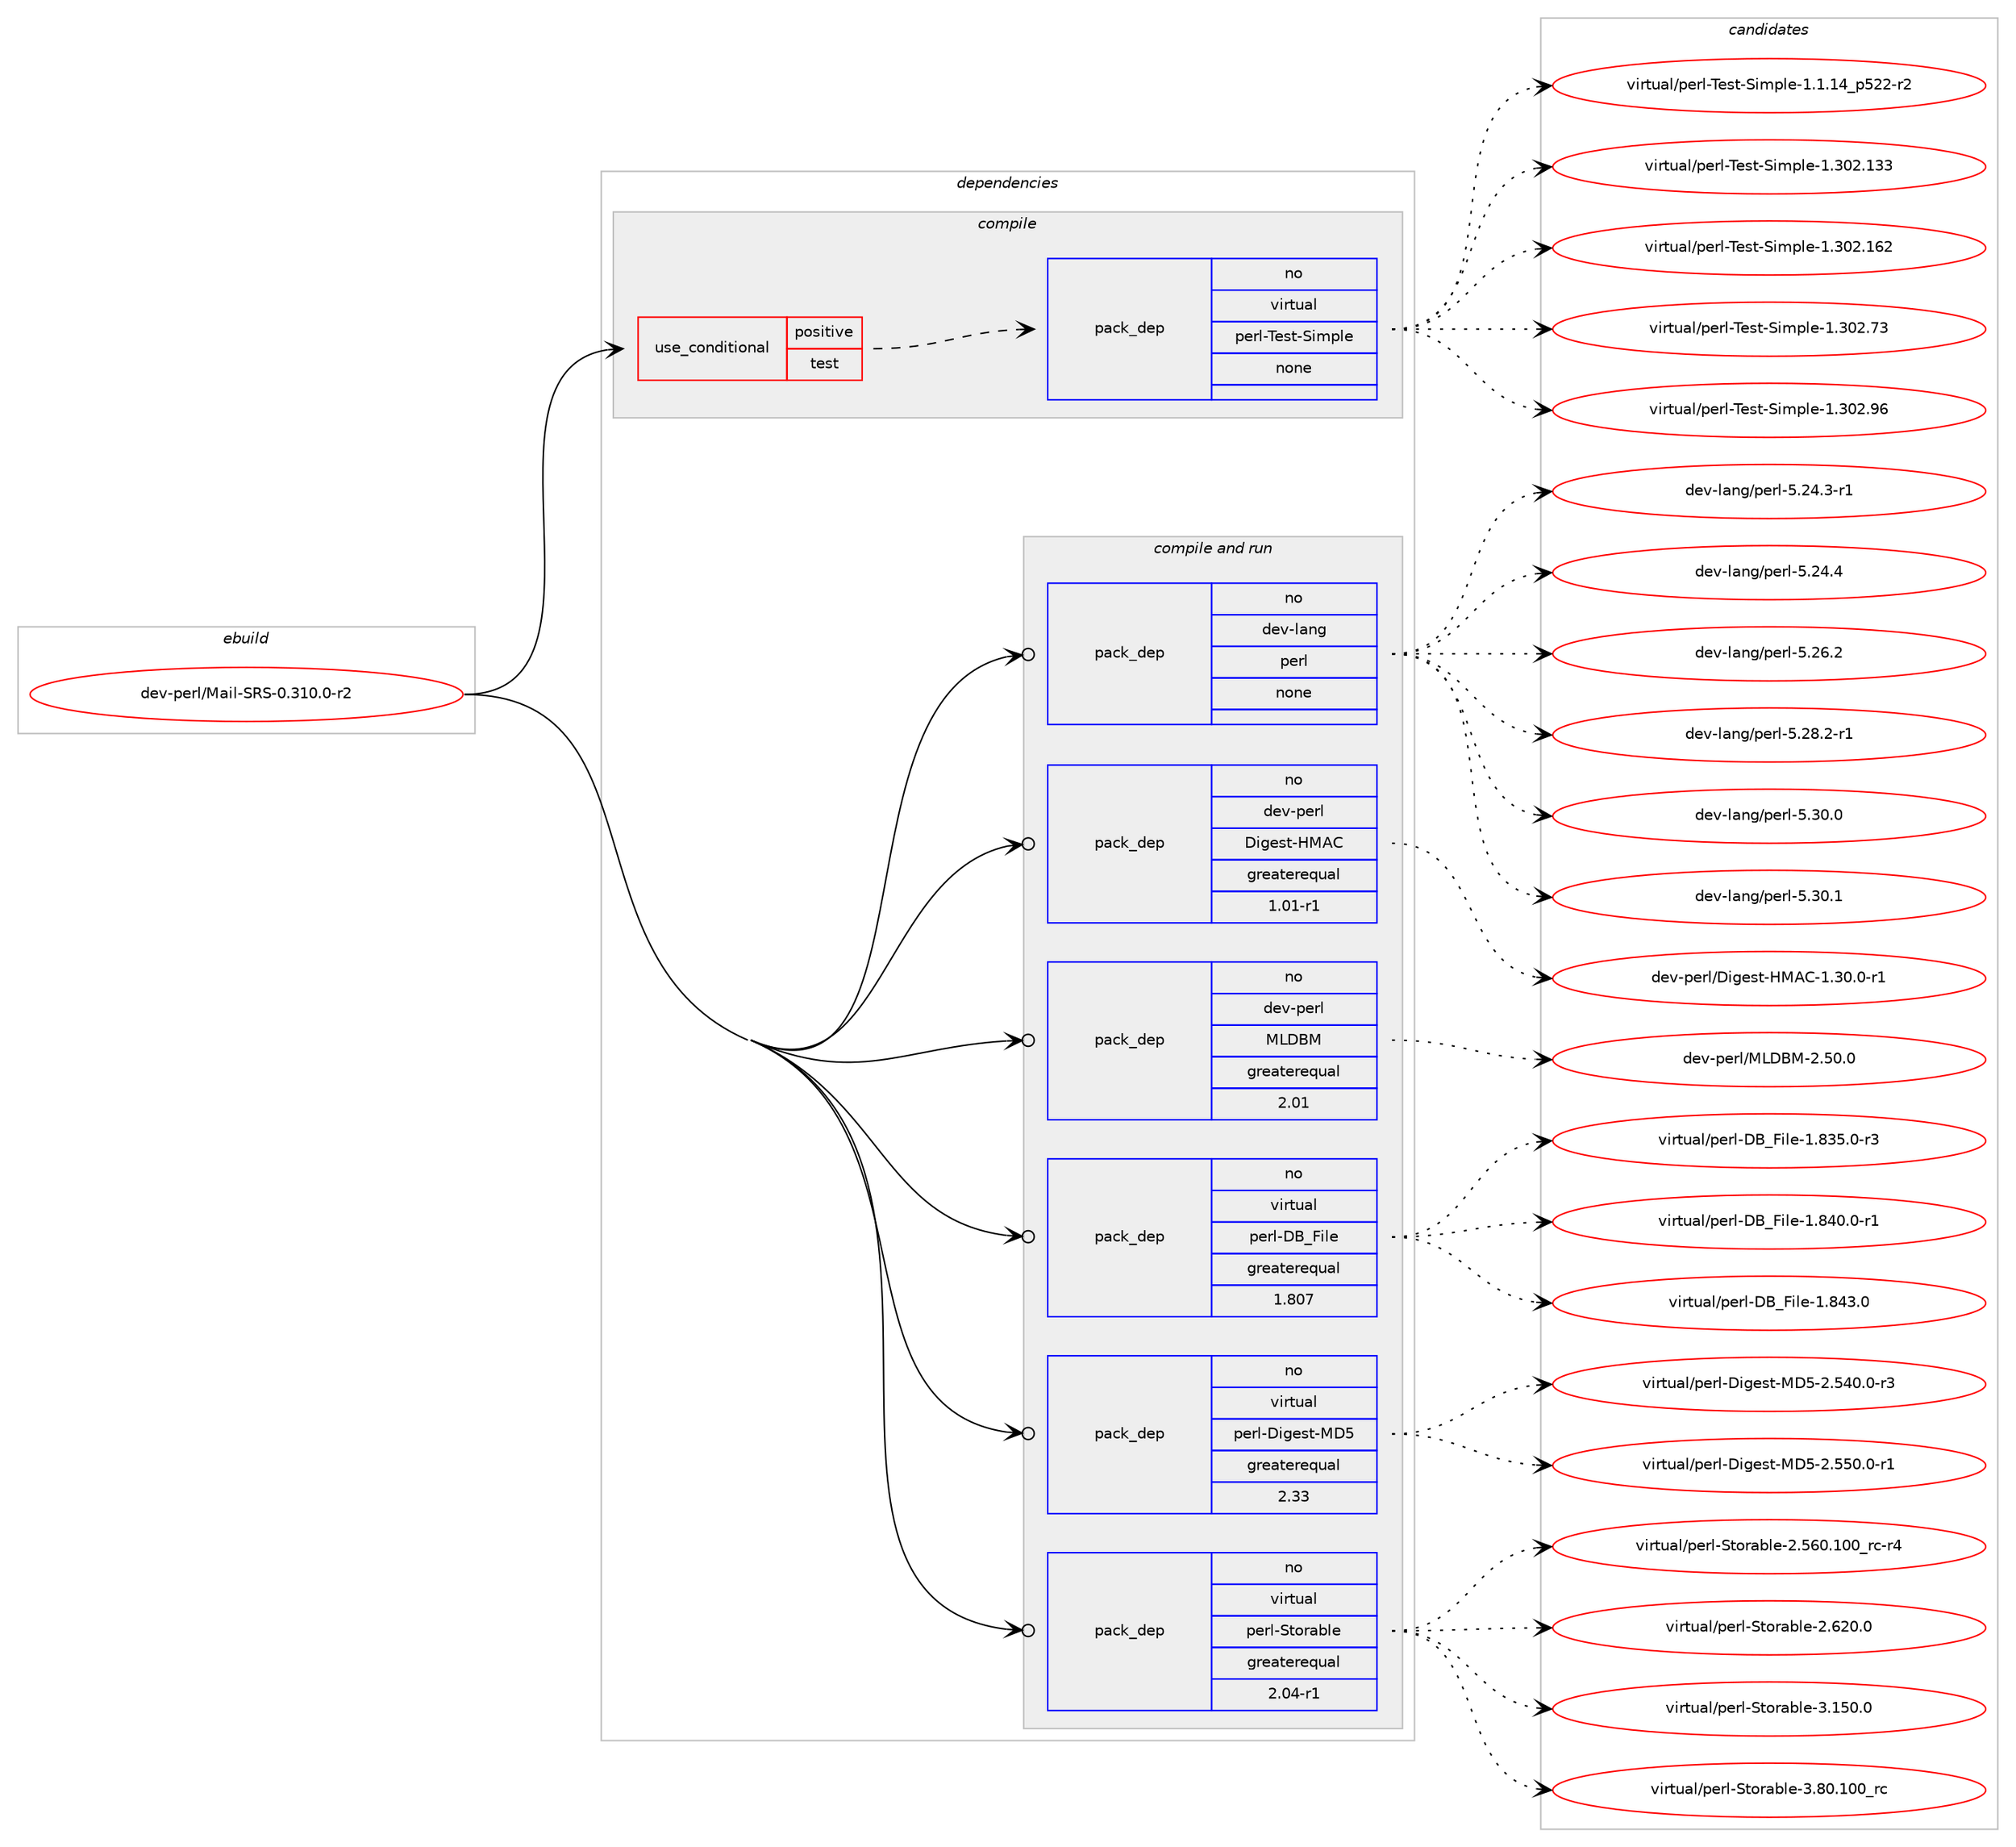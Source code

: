 digraph prolog {

# *************
# Graph options
# *************

newrank=true;
concentrate=true;
compound=true;
graph [rankdir=LR,fontname=Helvetica,fontsize=10,ranksep=1.5];#, ranksep=2.5, nodesep=0.2];
edge  [arrowhead=vee];
node  [fontname=Helvetica,fontsize=10];

# **********
# The ebuild
# **********

subgraph cluster_leftcol {
color=gray;
rank=same;
label=<<i>ebuild</i>>;
id [label="dev-perl/Mail-SRS-0.310.0-r2", color=red, width=4, href="../dev-perl/Mail-SRS-0.310.0-r2.svg"];
}

# ****************
# The dependencies
# ****************

subgraph cluster_midcol {
color=gray;
label=<<i>dependencies</i>>;
subgraph cluster_compile {
fillcolor="#eeeeee";
style=filled;
label=<<i>compile</i>>;
subgraph cond133917 {
dependency580793 [label=<<TABLE BORDER="0" CELLBORDER="1" CELLSPACING="0" CELLPADDING="4"><TR><TD ROWSPAN="3" CELLPADDING="10">use_conditional</TD></TR><TR><TD>positive</TD></TR><TR><TD>test</TD></TR></TABLE>>, shape=none, color=red];
subgraph pack435224 {
dependency580794 [label=<<TABLE BORDER="0" CELLBORDER="1" CELLSPACING="0" CELLPADDING="4" WIDTH="220"><TR><TD ROWSPAN="6" CELLPADDING="30">pack_dep</TD></TR><TR><TD WIDTH="110">no</TD></TR><TR><TD>virtual</TD></TR><TR><TD>perl-Test-Simple</TD></TR><TR><TD>none</TD></TR><TR><TD></TD></TR></TABLE>>, shape=none, color=blue];
}
dependency580793:e -> dependency580794:w [weight=20,style="dashed",arrowhead="vee"];
}
id:e -> dependency580793:w [weight=20,style="solid",arrowhead="vee"];
}
subgraph cluster_compileandrun {
fillcolor="#eeeeee";
style=filled;
label=<<i>compile and run</i>>;
subgraph pack435225 {
dependency580795 [label=<<TABLE BORDER="0" CELLBORDER="1" CELLSPACING="0" CELLPADDING="4" WIDTH="220"><TR><TD ROWSPAN="6" CELLPADDING="30">pack_dep</TD></TR><TR><TD WIDTH="110">no</TD></TR><TR><TD>dev-lang</TD></TR><TR><TD>perl</TD></TR><TR><TD>none</TD></TR><TR><TD></TD></TR></TABLE>>, shape=none, color=blue];
}
id:e -> dependency580795:w [weight=20,style="solid",arrowhead="odotvee"];
subgraph pack435226 {
dependency580796 [label=<<TABLE BORDER="0" CELLBORDER="1" CELLSPACING="0" CELLPADDING="4" WIDTH="220"><TR><TD ROWSPAN="6" CELLPADDING="30">pack_dep</TD></TR><TR><TD WIDTH="110">no</TD></TR><TR><TD>dev-perl</TD></TR><TR><TD>Digest-HMAC</TD></TR><TR><TD>greaterequal</TD></TR><TR><TD>1.01-r1</TD></TR></TABLE>>, shape=none, color=blue];
}
id:e -> dependency580796:w [weight=20,style="solid",arrowhead="odotvee"];
subgraph pack435227 {
dependency580797 [label=<<TABLE BORDER="0" CELLBORDER="1" CELLSPACING="0" CELLPADDING="4" WIDTH="220"><TR><TD ROWSPAN="6" CELLPADDING="30">pack_dep</TD></TR><TR><TD WIDTH="110">no</TD></TR><TR><TD>dev-perl</TD></TR><TR><TD>MLDBM</TD></TR><TR><TD>greaterequal</TD></TR><TR><TD>2.01</TD></TR></TABLE>>, shape=none, color=blue];
}
id:e -> dependency580797:w [weight=20,style="solid",arrowhead="odotvee"];
subgraph pack435228 {
dependency580798 [label=<<TABLE BORDER="0" CELLBORDER="1" CELLSPACING="0" CELLPADDING="4" WIDTH="220"><TR><TD ROWSPAN="6" CELLPADDING="30">pack_dep</TD></TR><TR><TD WIDTH="110">no</TD></TR><TR><TD>virtual</TD></TR><TR><TD>perl-DB_File</TD></TR><TR><TD>greaterequal</TD></TR><TR><TD>1.807</TD></TR></TABLE>>, shape=none, color=blue];
}
id:e -> dependency580798:w [weight=20,style="solid",arrowhead="odotvee"];
subgraph pack435229 {
dependency580799 [label=<<TABLE BORDER="0" CELLBORDER="1" CELLSPACING="0" CELLPADDING="4" WIDTH="220"><TR><TD ROWSPAN="6" CELLPADDING="30">pack_dep</TD></TR><TR><TD WIDTH="110">no</TD></TR><TR><TD>virtual</TD></TR><TR><TD>perl-Digest-MD5</TD></TR><TR><TD>greaterequal</TD></TR><TR><TD>2.33</TD></TR></TABLE>>, shape=none, color=blue];
}
id:e -> dependency580799:w [weight=20,style="solid",arrowhead="odotvee"];
subgraph pack435230 {
dependency580800 [label=<<TABLE BORDER="0" CELLBORDER="1" CELLSPACING="0" CELLPADDING="4" WIDTH="220"><TR><TD ROWSPAN="6" CELLPADDING="30">pack_dep</TD></TR><TR><TD WIDTH="110">no</TD></TR><TR><TD>virtual</TD></TR><TR><TD>perl-Storable</TD></TR><TR><TD>greaterequal</TD></TR><TR><TD>2.04-r1</TD></TR></TABLE>>, shape=none, color=blue];
}
id:e -> dependency580800:w [weight=20,style="solid",arrowhead="odotvee"];
}
subgraph cluster_run {
fillcolor="#eeeeee";
style=filled;
label=<<i>run</i>>;
}
}

# **************
# The candidates
# **************

subgraph cluster_choices {
rank=same;
color=gray;
label=<<i>candidates</i>>;

subgraph choice435224 {
color=black;
nodesep=1;
choice11810511411611797108471121011141084584101115116458310510911210810145494649464952951125350504511450 [label="virtual/perl-Test-Simple-1.1.14_p522-r2", color=red, width=4,href="../virtual/perl-Test-Simple-1.1.14_p522-r2.svg"];
choice11810511411611797108471121011141084584101115116458310510911210810145494651485046495151 [label="virtual/perl-Test-Simple-1.302.133", color=red, width=4,href="../virtual/perl-Test-Simple-1.302.133.svg"];
choice11810511411611797108471121011141084584101115116458310510911210810145494651485046495450 [label="virtual/perl-Test-Simple-1.302.162", color=red, width=4,href="../virtual/perl-Test-Simple-1.302.162.svg"];
choice118105114116117971084711210111410845841011151164583105109112108101454946514850465551 [label="virtual/perl-Test-Simple-1.302.73", color=red, width=4,href="../virtual/perl-Test-Simple-1.302.73.svg"];
choice118105114116117971084711210111410845841011151164583105109112108101454946514850465754 [label="virtual/perl-Test-Simple-1.302.96", color=red, width=4,href="../virtual/perl-Test-Simple-1.302.96.svg"];
dependency580794:e -> choice11810511411611797108471121011141084584101115116458310510911210810145494649464952951125350504511450:w [style=dotted,weight="100"];
dependency580794:e -> choice11810511411611797108471121011141084584101115116458310510911210810145494651485046495151:w [style=dotted,weight="100"];
dependency580794:e -> choice11810511411611797108471121011141084584101115116458310510911210810145494651485046495450:w [style=dotted,weight="100"];
dependency580794:e -> choice118105114116117971084711210111410845841011151164583105109112108101454946514850465551:w [style=dotted,weight="100"];
dependency580794:e -> choice118105114116117971084711210111410845841011151164583105109112108101454946514850465754:w [style=dotted,weight="100"];
}
subgraph choice435225 {
color=black;
nodesep=1;
choice100101118451089711010347112101114108455346505246514511449 [label="dev-lang/perl-5.24.3-r1", color=red, width=4,href="../dev-lang/perl-5.24.3-r1.svg"];
choice10010111845108971101034711210111410845534650524652 [label="dev-lang/perl-5.24.4", color=red, width=4,href="../dev-lang/perl-5.24.4.svg"];
choice10010111845108971101034711210111410845534650544650 [label="dev-lang/perl-5.26.2", color=red, width=4,href="../dev-lang/perl-5.26.2.svg"];
choice100101118451089711010347112101114108455346505646504511449 [label="dev-lang/perl-5.28.2-r1", color=red, width=4,href="../dev-lang/perl-5.28.2-r1.svg"];
choice10010111845108971101034711210111410845534651484648 [label="dev-lang/perl-5.30.0", color=red, width=4,href="../dev-lang/perl-5.30.0.svg"];
choice10010111845108971101034711210111410845534651484649 [label="dev-lang/perl-5.30.1", color=red, width=4,href="../dev-lang/perl-5.30.1.svg"];
dependency580795:e -> choice100101118451089711010347112101114108455346505246514511449:w [style=dotted,weight="100"];
dependency580795:e -> choice10010111845108971101034711210111410845534650524652:w [style=dotted,weight="100"];
dependency580795:e -> choice10010111845108971101034711210111410845534650544650:w [style=dotted,weight="100"];
dependency580795:e -> choice100101118451089711010347112101114108455346505646504511449:w [style=dotted,weight="100"];
dependency580795:e -> choice10010111845108971101034711210111410845534651484648:w [style=dotted,weight="100"];
dependency580795:e -> choice10010111845108971101034711210111410845534651484649:w [style=dotted,weight="100"];
}
subgraph choice435226 {
color=black;
nodesep=1;
choice1001011184511210111410847681051031011151164572776567454946514846484511449 [label="dev-perl/Digest-HMAC-1.30.0-r1", color=red, width=4,href="../dev-perl/Digest-HMAC-1.30.0-r1.svg"];
dependency580796:e -> choice1001011184511210111410847681051031011151164572776567454946514846484511449:w [style=dotted,weight="100"];
}
subgraph choice435227 {
color=black;
nodesep=1;
choice1001011184511210111410847777668667745504653484648 [label="dev-perl/MLDBM-2.50.0", color=red, width=4,href="../dev-perl/MLDBM-2.50.0.svg"];
dependency580797:e -> choice1001011184511210111410847777668667745504653484648:w [style=dotted,weight="100"];
}
subgraph choice435228 {
color=black;
nodesep=1;
choice1181051141161179710847112101114108456866957010510810145494656515346484511451 [label="virtual/perl-DB_File-1.835.0-r3", color=red, width=4,href="../virtual/perl-DB_File-1.835.0-r3.svg"];
choice1181051141161179710847112101114108456866957010510810145494656524846484511449 [label="virtual/perl-DB_File-1.840.0-r1", color=red, width=4,href="../virtual/perl-DB_File-1.840.0-r1.svg"];
choice118105114116117971084711210111410845686695701051081014549465652514648 [label="virtual/perl-DB_File-1.843.0", color=red, width=4,href="../virtual/perl-DB_File-1.843.0.svg"];
dependency580798:e -> choice1181051141161179710847112101114108456866957010510810145494656515346484511451:w [style=dotted,weight="100"];
dependency580798:e -> choice1181051141161179710847112101114108456866957010510810145494656524846484511449:w [style=dotted,weight="100"];
dependency580798:e -> choice118105114116117971084711210111410845686695701051081014549465652514648:w [style=dotted,weight="100"];
}
subgraph choice435229 {
color=black;
nodesep=1;
choice118105114116117971084711210111410845681051031011151164577685345504653524846484511451 [label="virtual/perl-Digest-MD5-2.540.0-r3", color=red, width=4,href="../virtual/perl-Digest-MD5-2.540.0-r3.svg"];
choice118105114116117971084711210111410845681051031011151164577685345504653534846484511449 [label="virtual/perl-Digest-MD5-2.550.0-r1", color=red, width=4,href="../virtual/perl-Digest-MD5-2.550.0-r1.svg"];
dependency580799:e -> choice118105114116117971084711210111410845681051031011151164577685345504653524846484511451:w [style=dotted,weight="100"];
dependency580799:e -> choice118105114116117971084711210111410845681051031011151164577685345504653534846484511449:w [style=dotted,weight="100"];
}
subgraph choice435230 {
color=black;
nodesep=1;
choice1181051141161179710847112101114108458311611111497981081014550465354484649484895114994511452 [label="virtual/perl-Storable-2.560.100_rc-r4", color=red, width=4,href="../virtual/perl-Storable-2.560.100_rc-r4.svg"];
choice1181051141161179710847112101114108458311611111497981081014550465450484648 [label="virtual/perl-Storable-2.620.0", color=red, width=4,href="../virtual/perl-Storable-2.620.0.svg"];
choice1181051141161179710847112101114108458311611111497981081014551464953484648 [label="virtual/perl-Storable-3.150.0", color=red, width=4,href="../virtual/perl-Storable-3.150.0.svg"];
choice1181051141161179710847112101114108458311611111497981081014551465648464948489511499 [label="virtual/perl-Storable-3.80.100_rc", color=red, width=4,href="../virtual/perl-Storable-3.80.100_rc.svg"];
dependency580800:e -> choice1181051141161179710847112101114108458311611111497981081014550465354484649484895114994511452:w [style=dotted,weight="100"];
dependency580800:e -> choice1181051141161179710847112101114108458311611111497981081014550465450484648:w [style=dotted,weight="100"];
dependency580800:e -> choice1181051141161179710847112101114108458311611111497981081014551464953484648:w [style=dotted,weight="100"];
dependency580800:e -> choice1181051141161179710847112101114108458311611111497981081014551465648464948489511499:w [style=dotted,weight="100"];
}
}

}

